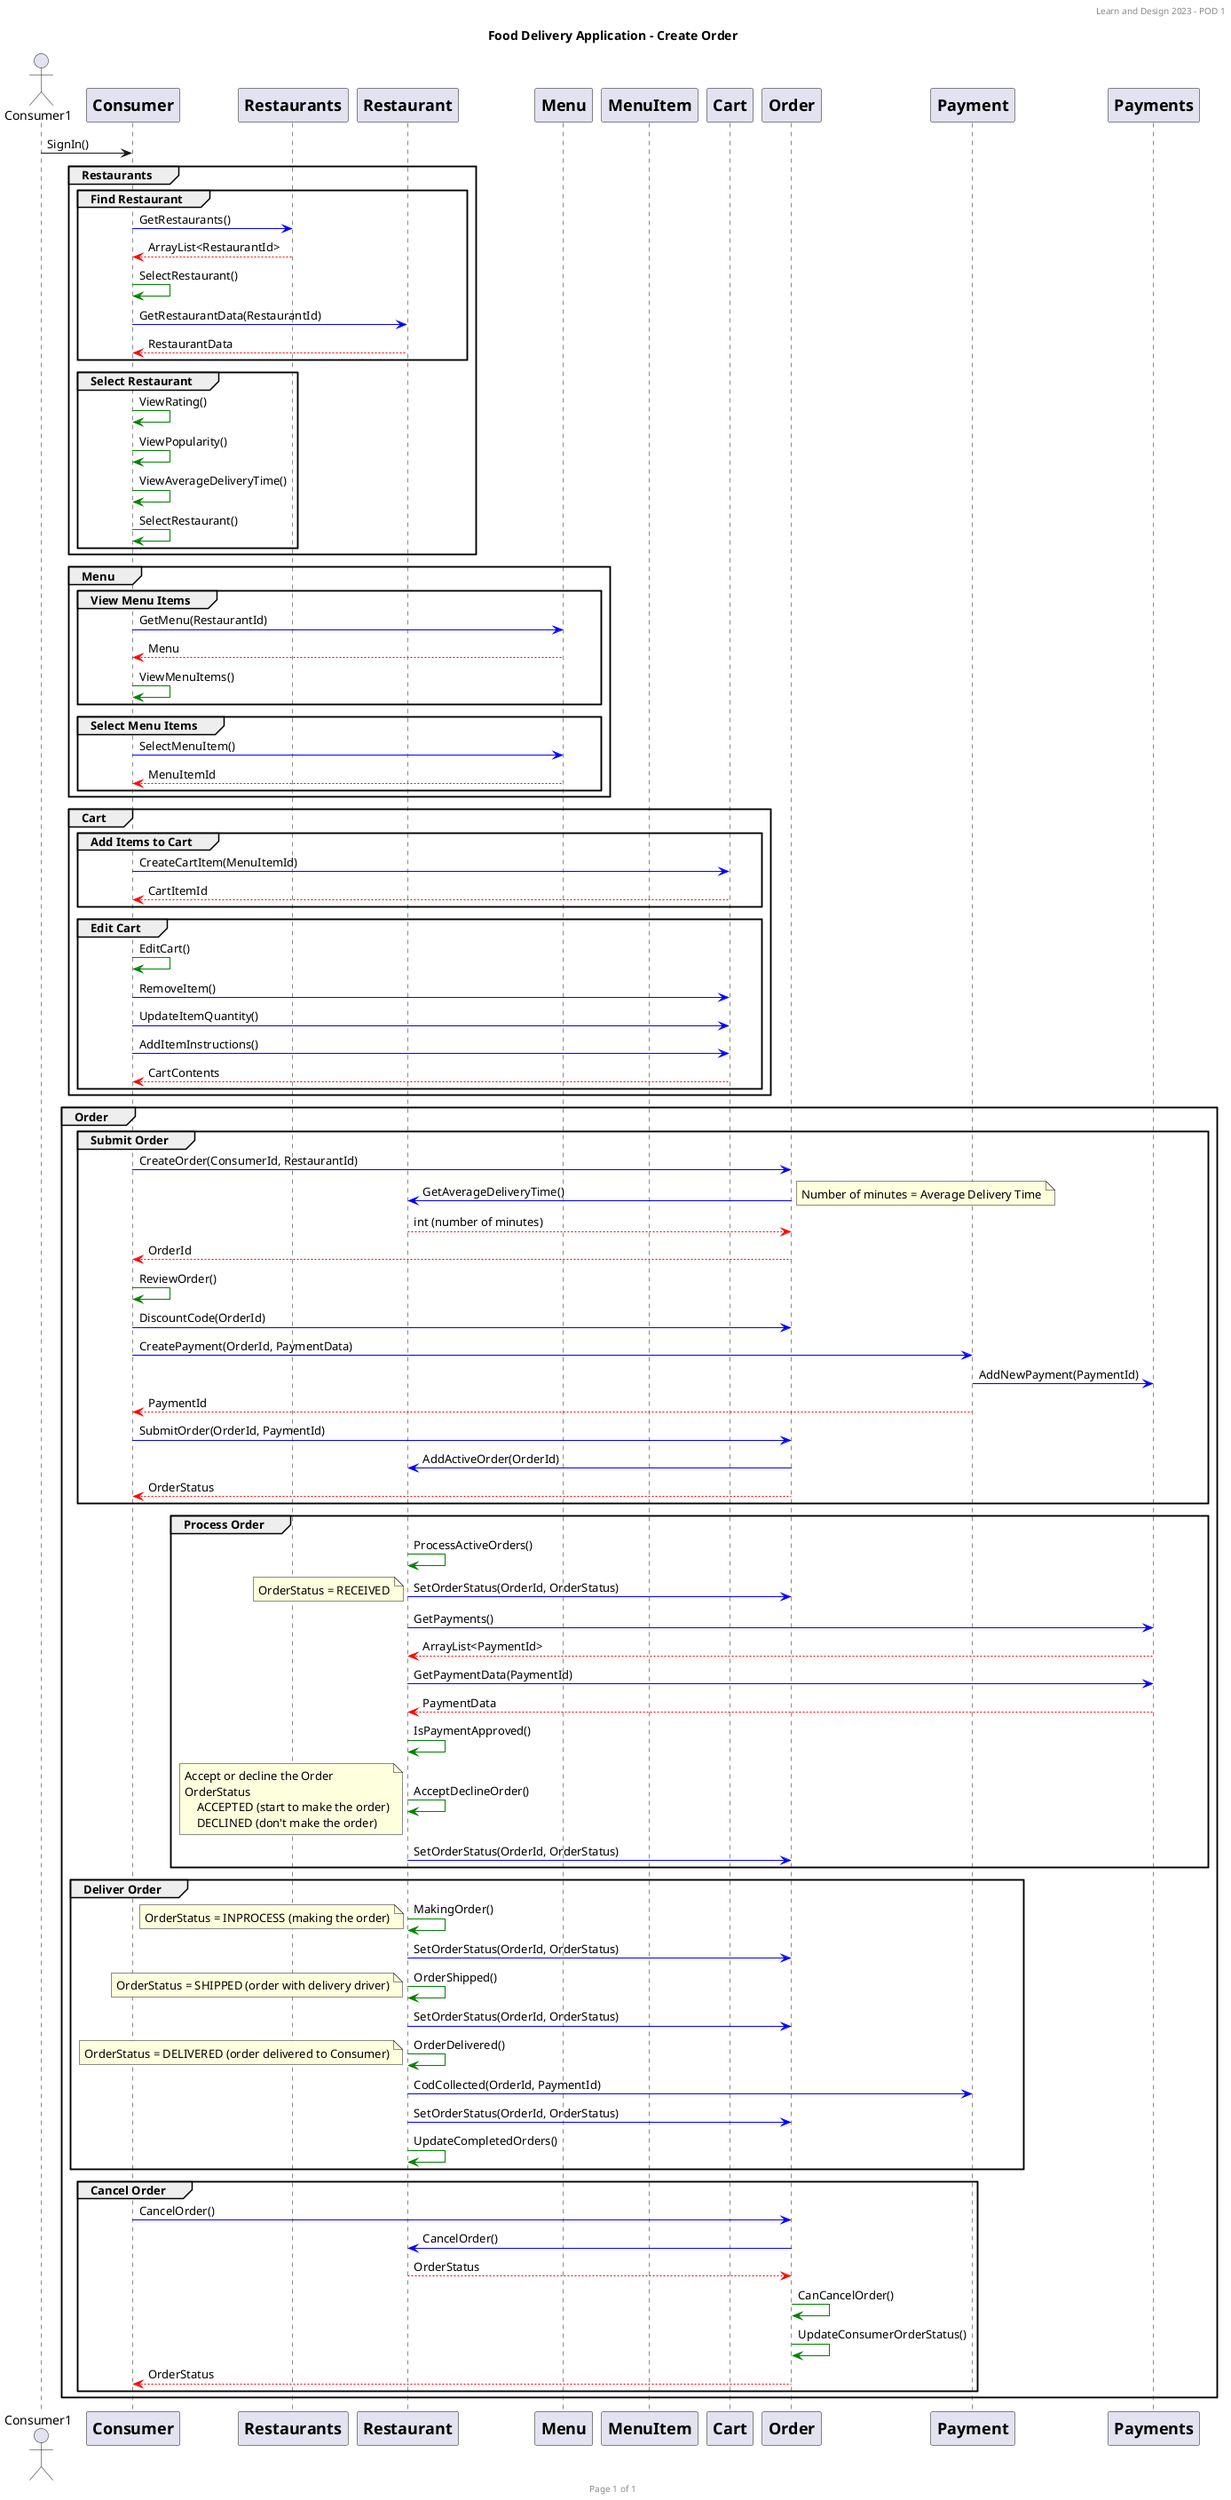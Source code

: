 @startuml
header Learn and Design 2023 - POD 1
footer Page %page% of %lastpage%

title: Food Delivery Application - Create Order

actor Consumer1

participant Consumer [
    = Consumer
]

participant Restaurants [
    = Restaurants
]

participant Restaurant [
    = Restaurant
]

participant Menu [
    = Menu
]

participant MenuItem [
    = MenuItem
]

participant Cart [
    = Cart
]

participant Order [
    = Order
]

participant Payment [
    = Payment
]

participant Payments [
    = Payments
]

Consumer1 -> Consumer : SignIn()
    group Restaurants
        group Find Restaurant
Consumer -[#blue]> Restaurants : GetRestaurants()
Consumer <-[#red]-- Restaurants : ArrayList<RestaurantId>
Consumer -[#green]> Consumer : SelectRestaurant()
Consumer -[#blue]> Restaurant : GetRestaurantData(RestaurantId)
Consumer <-[#red]-- Restaurant : RestaurantData
        end
        group Select Restaurant
Consumer -[#green]> Consumer : ViewRating()
Consumer -[#green]> Consumer : ViewPopularity()
Consumer -[#green]> Consumer : ViewAverageDeliveryTime()
Consumer -[#green]> Consumer : SelectRestaurant()
        end
    end
    group Menu
        group View Menu Items
Consumer -[#blue]> Menu : GetMenu(RestaurantId)
Menu --[#red]-> Consumer : Menu
Consumer -[#green]> Consumer : ViewMenuItems()
        end
        group Select Menu Items
Consumer -[#blue]> Menu : SelectMenuItem()
Menu --[#red]-> Consumer : MenuItemId
        end
    end
    group Cart
        group Add Items to Cart
Consumer -[#blue]> Cart : CreateCartItem(MenuItemId)
Cart --[#red]-> Consumer : CartItemId
        end
        group Edit Cart
Consumer -[#green]> Consumer : EditCart()
Consumer -[#blue]> Cart : RemoveItem()
Consumer -[#blue]> Cart : UpdateItemQuantity()
Consumer -[#blue]> Cart : AddItemInstructions()
Cart --[#red]-> Consumer : CartContents
        end
    end
    group Order
        group Submit Order
Consumer -[#blue]> Order : CreateOrder(ConsumerId, RestaurantId)
Order -[#blue]> Restaurant : GetAverageDeliveryTime()
        note right
        Number of minutes = Average Delivery Time
        end note
Restaurant --[#red]-> Order : int (number of minutes)
Consumer <[#red]-- Order : OrderId
Consumer -[#green]> Consumer : ReviewOrder()
Consumer -[#blue]> Order : DiscountCode(OrderId)
Consumer -[#blue]> Payment : CreatePayment(OrderId, PaymentData)
Payment -[#blue]> Payments : AddNewPayment(PaymentId)
Consumer <[#red]-- Payment : PaymentId
Consumer -[#blue]> Order : SubmitOrder(OrderId, PaymentId)
Restaurant <[#blue]- Order: AddActiveOrder(OrderId)
Consumer <[#red]-- Order : OrderStatus
        end
        group Process Order
Restaurant -[#green]> Restaurant : ProcessActiveOrders()
Restaurant -[#blue]> Order : SetOrderStatus(OrderId, OrderStatus)
            note left
                OrderStatus = RECEIVED
            end note
Restaurant -[#blue]> Payments : GetPayments()
Restaurant <[#red]-- Payments : ArrayList<PaymentId>
Restaurant -[#blue]> Payments : GetPaymentData(PaymentId)
Restaurant <[#red]-- Payments : PaymentData
Restaurant -[#green]> Restaurant : IsPaymentApproved()
Restaurant -[#green]> Restaurant : AcceptDeclineOrder()
            note left
            Accept or decline the Order
            OrderStatus
                ACCEPTED (start to make the order)
                DECLINED (don't make the order)
            end note
Restaurant -[#blue]> Order : SetOrderStatus(OrderId, OrderStatus)
        end
        group Deliver Order
Restaurant -[#green]> Restaurant : MakingOrder()
            note left
                OrderStatus = INPROCESS (making the order)
            end note
Restaurant -[#blue]> Order : SetOrderStatus(OrderId, OrderStatus)
Restaurant -[#green]> Restaurant : OrderShipped()
            note left
                OrderStatus = SHIPPED (order with delivery driver)
            end note
Restaurant -[#blue]> Order : SetOrderStatus(OrderId, OrderStatus)
Restaurant -[#green]> Restaurant : OrderDelivered()
            note left
                OrderStatus = DELIVERED (order delivered to Consumer)
            end note
Restaurant -[#blue]> Payment : CodCollected(OrderId, PaymentId)
Restaurant -[#blue]> Order : SetOrderStatus(OrderId, OrderStatus)
Restaurant -[#green]> Restaurant : UpdateCompletedOrders()
        end
        group Cancel Order
Consumer -[#blue]> Order : CancelOrder()
Order -[#blue]> Restaurant : CancelOrder()
Restaurant --[#red]-> Order : OrderStatus
Order -[#green]> Order : CanCancelOrder()
Order -[#green]> Order : UpdateConsumerOrderStatus()
Order --[#red]-> Consumer : OrderStatus
        end
    end


@enduml